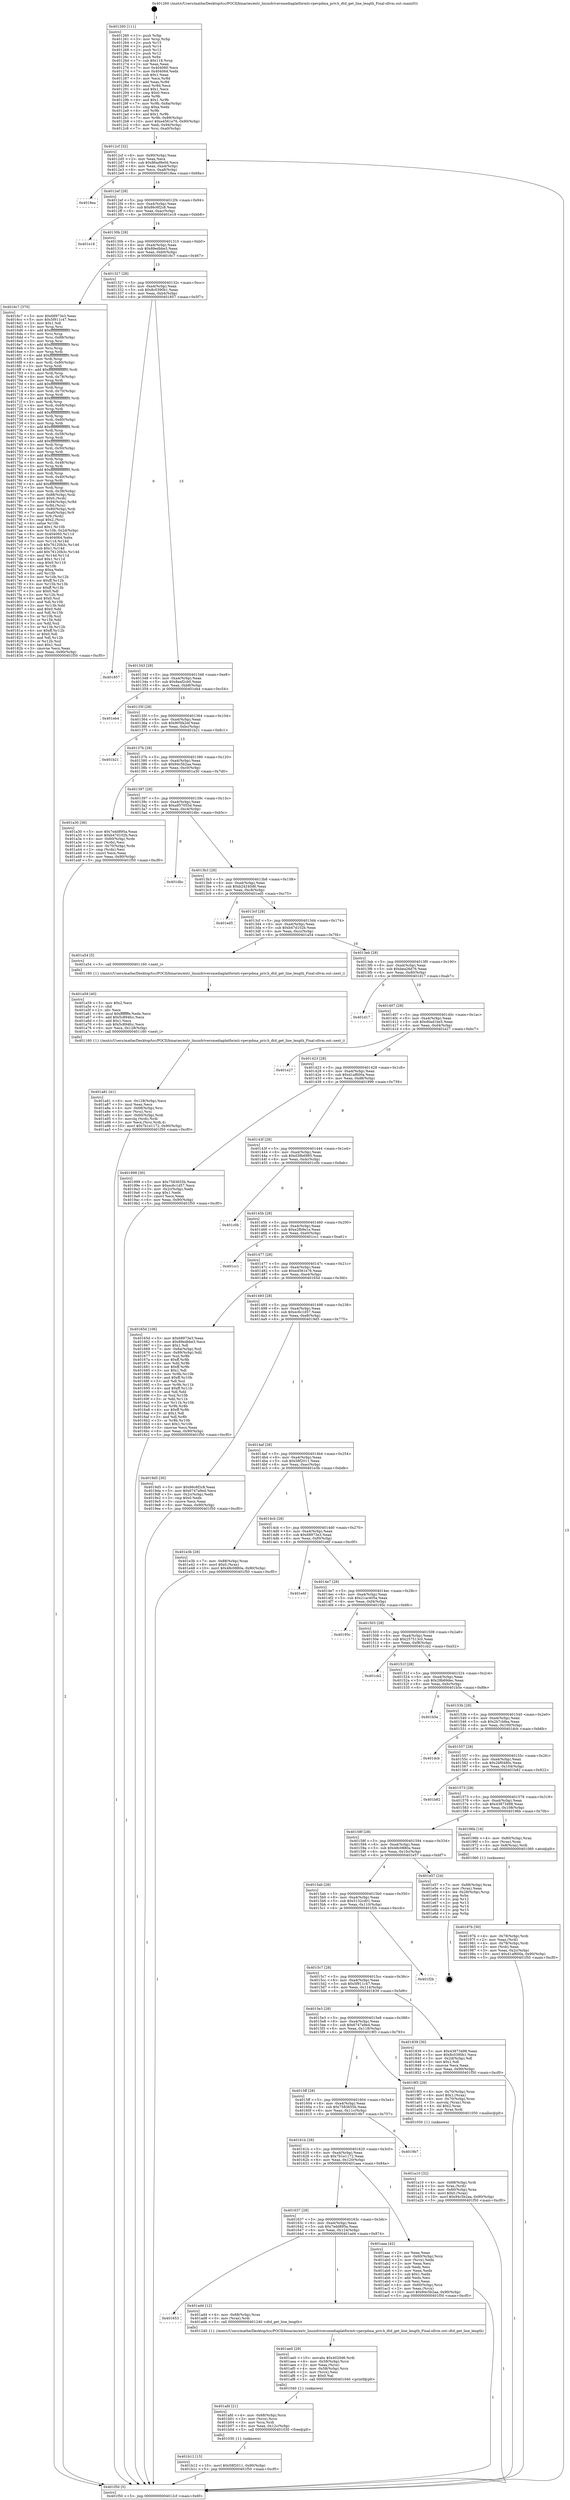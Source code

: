digraph "0x401260" {
  label = "0x401260 (/mnt/c/Users/mathe/Desktop/tcc/POCII/binaries/extr_linuxdriversmediaplatformti-vpevpdma_priv.h_dtd_get_line_length_Final-ollvm.out::main(0))"
  labelloc = "t"
  node[shape=record]

  Entry [label="",width=0.3,height=0.3,shape=circle,fillcolor=black,style=filled]
  "0x4012cf" [label="{
     0x4012cf [32]\l
     | [instrs]\l
     &nbsp;&nbsp;0x4012cf \<+6\>: mov -0x90(%rbp),%eax\l
     &nbsp;&nbsp;0x4012d5 \<+2\>: mov %eax,%ecx\l
     &nbsp;&nbsp;0x4012d7 \<+6\>: sub $0x86ad9e0d,%ecx\l
     &nbsp;&nbsp;0x4012dd \<+6\>: mov %eax,-0xa4(%rbp)\l
     &nbsp;&nbsp;0x4012e3 \<+6\>: mov %ecx,-0xa8(%rbp)\l
     &nbsp;&nbsp;0x4012e9 \<+6\>: je 00000000004018ea \<main+0x68a\>\l
  }"]
  "0x4018ea" [label="{
     0x4018ea\l
  }", style=dashed]
  "0x4012ef" [label="{
     0x4012ef [28]\l
     | [instrs]\l
     &nbsp;&nbsp;0x4012ef \<+5\>: jmp 00000000004012f4 \<main+0x94\>\l
     &nbsp;&nbsp;0x4012f4 \<+6\>: mov -0xa4(%rbp),%eax\l
     &nbsp;&nbsp;0x4012fa \<+5\>: sub $0x86c6f2c8,%eax\l
     &nbsp;&nbsp;0x4012ff \<+6\>: mov %eax,-0xac(%rbp)\l
     &nbsp;&nbsp;0x401305 \<+6\>: je 0000000000401e18 \<main+0xbb8\>\l
  }"]
  Exit [label="",width=0.3,height=0.3,shape=circle,fillcolor=black,style=filled,peripheries=2]
  "0x401e18" [label="{
     0x401e18\l
  }", style=dashed]
  "0x40130b" [label="{
     0x40130b [28]\l
     | [instrs]\l
     &nbsp;&nbsp;0x40130b \<+5\>: jmp 0000000000401310 \<main+0xb0\>\l
     &nbsp;&nbsp;0x401310 \<+6\>: mov -0xa4(%rbp),%eax\l
     &nbsp;&nbsp;0x401316 \<+5\>: sub $0x89edbbe3,%eax\l
     &nbsp;&nbsp;0x40131b \<+6\>: mov %eax,-0xb0(%rbp)\l
     &nbsp;&nbsp;0x401321 \<+6\>: je 00000000004016c7 \<main+0x467\>\l
  }"]
  "0x401b12" [label="{
     0x401b12 [15]\l
     | [instrs]\l
     &nbsp;&nbsp;0x401b12 \<+10\>: movl $0x58f2011,-0x90(%rbp)\l
     &nbsp;&nbsp;0x401b1c \<+5\>: jmp 0000000000401f50 \<main+0xcf0\>\l
  }"]
  "0x4016c7" [label="{
     0x4016c7 [370]\l
     | [instrs]\l
     &nbsp;&nbsp;0x4016c7 \<+5\>: mov $0x68973e3,%eax\l
     &nbsp;&nbsp;0x4016cc \<+5\>: mov $0x5f911c47,%ecx\l
     &nbsp;&nbsp;0x4016d1 \<+2\>: mov $0x1,%dl\l
     &nbsp;&nbsp;0x4016d3 \<+3\>: mov %rsp,%rsi\l
     &nbsp;&nbsp;0x4016d6 \<+4\>: add $0xfffffffffffffff0,%rsi\l
     &nbsp;&nbsp;0x4016da \<+3\>: mov %rsi,%rsp\l
     &nbsp;&nbsp;0x4016dd \<+7\>: mov %rsi,-0x88(%rbp)\l
     &nbsp;&nbsp;0x4016e4 \<+3\>: mov %rsp,%rsi\l
     &nbsp;&nbsp;0x4016e7 \<+4\>: add $0xfffffffffffffff0,%rsi\l
     &nbsp;&nbsp;0x4016eb \<+3\>: mov %rsi,%rsp\l
     &nbsp;&nbsp;0x4016ee \<+3\>: mov %rsp,%rdi\l
     &nbsp;&nbsp;0x4016f1 \<+4\>: add $0xfffffffffffffff0,%rdi\l
     &nbsp;&nbsp;0x4016f5 \<+3\>: mov %rdi,%rsp\l
     &nbsp;&nbsp;0x4016f8 \<+4\>: mov %rdi,-0x80(%rbp)\l
     &nbsp;&nbsp;0x4016fc \<+3\>: mov %rsp,%rdi\l
     &nbsp;&nbsp;0x4016ff \<+4\>: add $0xfffffffffffffff0,%rdi\l
     &nbsp;&nbsp;0x401703 \<+3\>: mov %rdi,%rsp\l
     &nbsp;&nbsp;0x401706 \<+4\>: mov %rdi,-0x78(%rbp)\l
     &nbsp;&nbsp;0x40170a \<+3\>: mov %rsp,%rdi\l
     &nbsp;&nbsp;0x40170d \<+4\>: add $0xfffffffffffffff0,%rdi\l
     &nbsp;&nbsp;0x401711 \<+3\>: mov %rdi,%rsp\l
     &nbsp;&nbsp;0x401714 \<+4\>: mov %rdi,-0x70(%rbp)\l
     &nbsp;&nbsp;0x401718 \<+3\>: mov %rsp,%rdi\l
     &nbsp;&nbsp;0x40171b \<+4\>: add $0xfffffffffffffff0,%rdi\l
     &nbsp;&nbsp;0x40171f \<+3\>: mov %rdi,%rsp\l
     &nbsp;&nbsp;0x401722 \<+4\>: mov %rdi,-0x68(%rbp)\l
     &nbsp;&nbsp;0x401726 \<+3\>: mov %rsp,%rdi\l
     &nbsp;&nbsp;0x401729 \<+4\>: add $0xfffffffffffffff0,%rdi\l
     &nbsp;&nbsp;0x40172d \<+3\>: mov %rdi,%rsp\l
     &nbsp;&nbsp;0x401730 \<+4\>: mov %rdi,-0x60(%rbp)\l
     &nbsp;&nbsp;0x401734 \<+3\>: mov %rsp,%rdi\l
     &nbsp;&nbsp;0x401737 \<+4\>: add $0xfffffffffffffff0,%rdi\l
     &nbsp;&nbsp;0x40173b \<+3\>: mov %rdi,%rsp\l
     &nbsp;&nbsp;0x40173e \<+4\>: mov %rdi,-0x58(%rbp)\l
     &nbsp;&nbsp;0x401742 \<+3\>: mov %rsp,%rdi\l
     &nbsp;&nbsp;0x401745 \<+4\>: add $0xfffffffffffffff0,%rdi\l
     &nbsp;&nbsp;0x401749 \<+3\>: mov %rdi,%rsp\l
     &nbsp;&nbsp;0x40174c \<+4\>: mov %rdi,-0x50(%rbp)\l
     &nbsp;&nbsp;0x401750 \<+3\>: mov %rsp,%rdi\l
     &nbsp;&nbsp;0x401753 \<+4\>: add $0xfffffffffffffff0,%rdi\l
     &nbsp;&nbsp;0x401757 \<+3\>: mov %rdi,%rsp\l
     &nbsp;&nbsp;0x40175a \<+4\>: mov %rdi,-0x48(%rbp)\l
     &nbsp;&nbsp;0x40175e \<+3\>: mov %rsp,%rdi\l
     &nbsp;&nbsp;0x401761 \<+4\>: add $0xfffffffffffffff0,%rdi\l
     &nbsp;&nbsp;0x401765 \<+3\>: mov %rdi,%rsp\l
     &nbsp;&nbsp;0x401768 \<+4\>: mov %rdi,-0x40(%rbp)\l
     &nbsp;&nbsp;0x40176c \<+3\>: mov %rsp,%rdi\l
     &nbsp;&nbsp;0x40176f \<+4\>: add $0xfffffffffffffff0,%rdi\l
     &nbsp;&nbsp;0x401773 \<+3\>: mov %rdi,%rsp\l
     &nbsp;&nbsp;0x401776 \<+4\>: mov %rdi,-0x38(%rbp)\l
     &nbsp;&nbsp;0x40177a \<+7\>: mov -0x88(%rbp),%rdi\l
     &nbsp;&nbsp;0x401781 \<+6\>: movl $0x0,(%rdi)\l
     &nbsp;&nbsp;0x401787 \<+7\>: mov -0x94(%rbp),%r8d\l
     &nbsp;&nbsp;0x40178e \<+3\>: mov %r8d,(%rsi)\l
     &nbsp;&nbsp;0x401791 \<+4\>: mov -0x80(%rbp),%rdi\l
     &nbsp;&nbsp;0x401795 \<+7\>: mov -0xa0(%rbp),%r9\l
     &nbsp;&nbsp;0x40179c \<+3\>: mov %r9,(%rdi)\l
     &nbsp;&nbsp;0x40179f \<+3\>: cmpl $0x2,(%rsi)\l
     &nbsp;&nbsp;0x4017a2 \<+4\>: setne %r10b\l
     &nbsp;&nbsp;0x4017a6 \<+4\>: and $0x1,%r10b\l
     &nbsp;&nbsp;0x4017aa \<+4\>: mov %r10b,-0x2d(%rbp)\l
     &nbsp;&nbsp;0x4017ae \<+8\>: mov 0x404060,%r11d\l
     &nbsp;&nbsp;0x4017b6 \<+7\>: mov 0x404064,%ebx\l
     &nbsp;&nbsp;0x4017bd \<+3\>: mov %r11d,%r14d\l
     &nbsp;&nbsp;0x4017c0 \<+7\>: sub $0x76120b3c,%r14d\l
     &nbsp;&nbsp;0x4017c7 \<+4\>: sub $0x1,%r14d\l
     &nbsp;&nbsp;0x4017cb \<+7\>: add $0x76120b3c,%r14d\l
     &nbsp;&nbsp;0x4017d2 \<+4\>: imul %r14d,%r11d\l
     &nbsp;&nbsp;0x4017d6 \<+4\>: and $0x1,%r11d\l
     &nbsp;&nbsp;0x4017da \<+4\>: cmp $0x0,%r11d\l
     &nbsp;&nbsp;0x4017de \<+4\>: sete %r10b\l
     &nbsp;&nbsp;0x4017e2 \<+3\>: cmp $0xa,%ebx\l
     &nbsp;&nbsp;0x4017e5 \<+4\>: setl %r15b\l
     &nbsp;&nbsp;0x4017e9 \<+3\>: mov %r10b,%r12b\l
     &nbsp;&nbsp;0x4017ec \<+4\>: xor $0xff,%r12b\l
     &nbsp;&nbsp;0x4017f0 \<+3\>: mov %r15b,%r13b\l
     &nbsp;&nbsp;0x4017f3 \<+4\>: xor $0xff,%r13b\l
     &nbsp;&nbsp;0x4017f7 \<+3\>: xor $0x0,%dl\l
     &nbsp;&nbsp;0x4017fa \<+3\>: mov %r12b,%sil\l
     &nbsp;&nbsp;0x4017fd \<+4\>: and $0x0,%sil\l
     &nbsp;&nbsp;0x401801 \<+3\>: and %dl,%r10b\l
     &nbsp;&nbsp;0x401804 \<+3\>: mov %r13b,%dil\l
     &nbsp;&nbsp;0x401807 \<+4\>: and $0x0,%dil\l
     &nbsp;&nbsp;0x40180b \<+3\>: and %dl,%r15b\l
     &nbsp;&nbsp;0x40180e \<+3\>: or %r10b,%sil\l
     &nbsp;&nbsp;0x401811 \<+3\>: or %r15b,%dil\l
     &nbsp;&nbsp;0x401814 \<+3\>: xor %dil,%sil\l
     &nbsp;&nbsp;0x401817 \<+3\>: or %r13b,%r12b\l
     &nbsp;&nbsp;0x40181a \<+4\>: xor $0xff,%r12b\l
     &nbsp;&nbsp;0x40181e \<+3\>: or $0x0,%dl\l
     &nbsp;&nbsp;0x401821 \<+3\>: and %dl,%r12b\l
     &nbsp;&nbsp;0x401824 \<+3\>: or %r12b,%sil\l
     &nbsp;&nbsp;0x401827 \<+4\>: test $0x1,%sil\l
     &nbsp;&nbsp;0x40182b \<+3\>: cmovne %ecx,%eax\l
     &nbsp;&nbsp;0x40182e \<+6\>: mov %eax,-0x90(%rbp)\l
     &nbsp;&nbsp;0x401834 \<+5\>: jmp 0000000000401f50 \<main+0xcf0\>\l
  }"]
  "0x401327" [label="{
     0x401327 [28]\l
     | [instrs]\l
     &nbsp;&nbsp;0x401327 \<+5\>: jmp 000000000040132c \<main+0xcc\>\l
     &nbsp;&nbsp;0x40132c \<+6\>: mov -0xa4(%rbp),%eax\l
     &nbsp;&nbsp;0x401332 \<+5\>: sub $0x8c0390b1,%eax\l
     &nbsp;&nbsp;0x401337 \<+6\>: mov %eax,-0xb4(%rbp)\l
     &nbsp;&nbsp;0x40133d \<+6\>: je 0000000000401857 \<main+0x5f7\>\l
  }"]
  "0x401afd" [label="{
     0x401afd [21]\l
     | [instrs]\l
     &nbsp;&nbsp;0x401afd \<+4\>: mov -0x68(%rbp),%rcx\l
     &nbsp;&nbsp;0x401b01 \<+3\>: mov (%rcx),%rcx\l
     &nbsp;&nbsp;0x401b04 \<+3\>: mov %rcx,%rdi\l
     &nbsp;&nbsp;0x401b07 \<+6\>: mov %eax,-0x12c(%rbp)\l
     &nbsp;&nbsp;0x401b0d \<+5\>: call 0000000000401030 \<free@plt\>\l
     | [calls]\l
     &nbsp;&nbsp;0x401030 \{1\} (unknown)\l
  }"]
  "0x401857" [label="{
     0x401857\l
  }", style=dashed]
  "0x401343" [label="{
     0x401343 [28]\l
     | [instrs]\l
     &nbsp;&nbsp;0x401343 \<+5\>: jmp 0000000000401348 \<main+0xe8\>\l
     &nbsp;&nbsp;0x401348 \<+6\>: mov -0xa4(%rbp),%eax\l
     &nbsp;&nbsp;0x40134e \<+5\>: sub $0x8eaf2cb0,%eax\l
     &nbsp;&nbsp;0x401353 \<+6\>: mov %eax,-0xb8(%rbp)\l
     &nbsp;&nbsp;0x401359 \<+6\>: je 0000000000401eb4 \<main+0xc54\>\l
  }"]
  "0x401ae0" [label="{
     0x401ae0 [29]\l
     | [instrs]\l
     &nbsp;&nbsp;0x401ae0 \<+10\>: movabs $0x4020d6,%rdi\l
     &nbsp;&nbsp;0x401aea \<+4\>: mov -0x58(%rbp),%rcx\l
     &nbsp;&nbsp;0x401aee \<+2\>: mov %eax,(%rcx)\l
     &nbsp;&nbsp;0x401af0 \<+4\>: mov -0x58(%rbp),%rcx\l
     &nbsp;&nbsp;0x401af4 \<+2\>: mov (%rcx),%esi\l
     &nbsp;&nbsp;0x401af6 \<+2\>: mov $0x0,%al\l
     &nbsp;&nbsp;0x401af8 \<+5\>: call 0000000000401040 \<printf@plt\>\l
     | [calls]\l
     &nbsp;&nbsp;0x401040 \{1\} (unknown)\l
  }"]
  "0x401eb4" [label="{
     0x401eb4\l
  }", style=dashed]
  "0x40135f" [label="{
     0x40135f [28]\l
     | [instrs]\l
     &nbsp;&nbsp;0x40135f \<+5\>: jmp 0000000000401364 \<main+0x104\>\l
     &nbsp;&nbsp;0x401364 \<+6\>: mov -0xa4(%rbp),%eax\l
     &nbsp;&nbsp;0x40136a \<+5\>: sub $0x905fa2ef,%eax\l
     &nbsp;&nbsp;0x40136f \<+6\>: mov %eax,-0xbc(%rbp)\l
     &nbsp;&nbsp;0x401375 \<+6\>: je 0000000000401b21 \<main+0x8c1\>\l
  }"]
  "0x401653" [label="{
     0x401653\l
  }", style=dashed]
  "0x401b21" [label="{
     0x401b21\l
  }", style=dashed]
  "0x40137b" [label="{
     0x40137b [28]\l
     | [instrs]\l
     &nbsp;&nbsp;0x40137b \<+5\>: jmp 0000000000401380 \<main+0x120\>\l
     &nbsp;&nbsp;0x401380 \<+6\>: mov -0xa4(%rbp),%eax\l
     &nbsp;&nbsp;0x401386 \<+5\>: sub $0x94c5b2aa,%eax\l
     &nbsp;&nbsp;0x40138b \<+6\>: mov %eax,-0xc0(%rbp)\l
     &nbsp;&nbsp;0x401391 \<+6\>: je 0000000000401a30 \<main+0x7d0\>\l
  }"]
  "0x401ad4" [label="{
     0x401ad4 [12]\l
     | [instrs]\l
     &nbsp;&nbsp;0x401ad4 \<+4\>: mov -0x68(%rbp),%rax\l
     &nbsp;&nbsp;0x401ad8 \<+3\>: mov (%rax),%rdi\l
     &nbsp;&nbsp;0x401adb \<+5\>: call 0000000000401240 \<dtd_get_line_length\>\l
     | [calls]\l
     &nbsp;&nbsp;0x401240 \{1\} (/mnt/c/Users/mathe/Desktop/tcc/POCII/binaries/extr_linuxdriversmediaplatformti-vpevpdma_priv.h_dtd_get_line_length_Final-ollvm.out::dtd_get_line_length)\l
  }"]
  "0x401a30" [label="{
     0x401a30 [36]\l
     | [instrs]\l
     &nbsp;&nbsp;0x401a30 \<+5\>: mov $0x7edd895a,%eax\l
     &nbsp;&nbsp;0x401a35 \<+5\>: mov $0xb47d102b,%ecx\l
     &nbsp;&nbsp;0x401a3a \<+4\>: mov -0x60(%rbp),%rdx\l
     &nbsp;&nbsp;0x401a3e \<+2\>: mov (%rdx),%esi\l
     &nbsp;&nbsp;0x401a40 \<+4\>: mov -0x70(%rbp),%rdx\l
     &nbsp;&nbsp;0x401a44 \<+2\>: cmp (%rdx),%esi\l
     &nbsp;&nbsp;0x401a46 \<+3\>: cmovl %ecx,%eax\l
     &nbsp;&nbsp;0x401a49 \<+6\>: mov %eax,-0x90(%rbp)\l
     &nbsp;&nbsp;0x401a4f \<+5\>: jmp 0000000000401f50 \<main+0xcf0\>\l
  }"]
  "0x401397" [label="{
     0x401397 [28]\l
     | [instrs]\l
     &nbsp;&nbsp;0x401397 \<+5\>: jmp 000000000040139c \<main+0x13c\>\l
     &nbsp;&nbsp;0x40139c \<+6\>: mov -0xa4(%rbp),%eax\l
     &nbsp;&nbsp;0x4013a2 \<+5\>: sub $0xa957055d,%eax\l
     &nbsp;&nbsp;0x4013a7 \<+6\>: mov %eax,-0xc4(%rbp)\l
     &nbsp;&nbsp;0x4013ad \<+6\>: je 0000000000401dbc \<main+0xb5c\>\l
  }"]
  "0x401637" [label="{
     0x401637 [28]\l
     | [instrs]\l
     &nbsp;&nbsp;0x401637 \<+5\>: jmp 000000000040163c \<main+0x3dc\>\l
     &nbsp;&nbsp;0x40163c \<+6\>: mov -0xa4(%rbp),%eax\l
     &nbsp;&nbsp;0x401642 \<+5\>: sub $0x7edd895a,%eax\l
     &nbsp;&nbsp;0x401647 \<+6\>: mov %eax,-0x124(%rbp)\l
     &nbsp;&nbsp;0x40164d \<+6\>: je 0000000000401ad4 \<main+0x874\>\l
  }"]
  "0x401dbc" [label="{
     0x401dbc\l
  }", style=dashed]
  "0x4013b3" [label="{
     0x4013b3 [28]\l
     | [instrs]\l
     &nbsp;&nbsp;0x4013b3 \<+5\>: jmp 00000000004013b8 \<main+0x158\>\l
     &nbsp;&nbsp;0x4013b8 \<+6\>: mov -0xa4(%rbp),%eax\l
     &nbsp;&nbsp;0x4013be \<+5\>: sub $0xb24240d6,%eax\l
     &nbsp;&nbsp;0x4013c3 \<+6\>: mov %eax,-0xc8(%rbp)\l
     &nbsp;&nbsp;0x4013c9 \<+6\>: je 0000000000401ed5 \<main+0xc75\>\l
  }"]
  "0x401aaa" [label="{
     0x401aaa [42]\l
     | [instrs]\l
     &nbsp;&nbsp;0x401aaa \<+2\>: xor %eax,%eax\l
     &nbsp;&nbsp;0x401aac \<+4\>: mov -0x60(%rbp),%rcx\l
     &nbsp;&nbsp;0x401ab0 \<+2\>: mov (%rcx),%edx\l
     &nbsp;&nbsp;0x401ab2 \<+2\>: mov %eax,%esi\l
     &nbsp;&nbsp;0x401ab4 \<+2\>: sub %edx,%esi\l
     &nbsp;&nbsp;0x401ab6 \<+2\>: mov %eax,%edx\l
     &nbsp;&nbsp;0x401ab8 \<+3\>: sub $0x1,%edx\l
     &nbsp;&nbsp;0x401abb \<+2\>: add %edx,%esi\l
     &nbsp;&nbsp;0x401abd \<+2\>: sub %esi,%eax\l
     &nbsp;&nbsp;0x401abf \<+4\>: mov -0x60(%rbp),%rcx\l
     &nbsp;&nbsp;0x401ac3 \<+2\>: mov %eax,(%rcx)\l
     &nbsp;&nbsp;0x401ac5 \<+10\>: movl $0x94c5b2aa,-0x90(%rbp)\l
     &nbsp;&nbsp;0x401acf \<+5\>: jmp 0000000000401f50 \<main+0xcf0\>\l
  }"]
  "0x401ed5" [label="{
     0x401ed5\l
  }", style=dashed]
  "0x4013cf" [label="{
     0x4013cf [28]\l
     | [instrs]\l
     &nbsp;&nbsp;0x4013cf \<+5\>: jmp 00000000004013d4 \<main+0x174\>\l
     &nbsp;&nbsp;0x4013d4 \<+6\>: mov -0xa4(%rbp),%eax\l
     &nbsp;&nbsp;0x4013da \<+5\>: sub $0xb47d102b,%eax\l
     &nbsp;&nbsp;0x4013df \<+6\>: mov %eax,-0xcc(%rbp)\l
     &nbsp;&nbsp;0x4013e5 \<+6\>: je 0000000000401a54 \<main+0x7f4\>\l
  }"]
  "0x40161b" [label="{
     0x40161b [28]\l
     | [instrs]\l
     &nbsp;&nbsp;0x40161b \<+5\>: jmp 0000000000401620 \<main+0x3c0\>\l
     &nbsp;&nbsp;0x401620 \<+6\>: mov -0xa4(%rbp),%eax\l
     &nbsp;&nbsp;0x401626 \<+5\>: sub $0x7b1e1172,%eax\l
     &nbsp;&nbsp;0x40162b \<+6\>: mov %eax,-0x120(%rbp)\l
     &nbsp;&nbsp;0x401631 \<+6\>: je 0000000000401aaa \<main+0x84a\>\l
  }"]
  "0x401a54" [label="{
     0x401a54 [5]\l
     | [instrs]\l
     &nbsp;&nbsp;0x401a54 \<+5\>: call 0000000000401160 \<next_i\>\l
     | [calls]\l
     &nbsp;&nbsp;0x401160 \{1\} (/mnt/c/Users/mathe/Desktop/tcc/POCII/binaries/extr_linuxdriversmediaplatformti-vpevpdma_priv.h_dtd_get_line_length_Final-ollvm.out::next_i)\l
  }"]
  "0x4013eb" [label="{
     0x4013eb [28]\l
     | [instrs]\l
     &nbsp;&nbsp;0x4013eb \<+5\>: jmp 00000000004013f0 \<main+0x190\>\l
     &nbsp;&nbsp;0x4013f0 \<+6\>: mov -0xa4(%rbp),%eax\l
     &nbsp;&nbsp;0x4013f6 \<+5\>: sub $0xbea26d76,%eax\l
     &nbsp;&nbsp;0x4013fb \<+6\>: mov %eax,-0xd0(%rbp)\l
     &nbsp;&nbsp;0x401401 \<+6\>: je 0000000000401d17 \<main+0xab7\>\l
  }"]
  "0x4019b7" [label="{
     0x4019b7\l
  }", style=dashed]
  "0x401d17" [label="{
     0x401d17\l
  }", style=dashed]
  "0x401407" [label="{
     0x401407 [28]\l
     | [instrs]\l
     &nbsp;&nbsp;0x401407 \<+5\>: jmp 000000000040140c \<main+0x1ac\>\l
     &nbsp;&nbsp;0x40140c \<+6\>: mov -0xa4(%rbp),%eax\l
     &nbsp;&nbsp;0x401412 \<+5\>: sub $0xd0ad1be5,%eax\l
     &nbsp;&nbsp;0x401417 \<+6\>: mov %eax,-0xd4(%rbp)\l
     &nbsp;&nbsp;0x40141d \<+6\>: je 0000000000401e27 \<main+0xbc7\>\l
  }"]
  "0x401a81" [label="{
     0x401a81 [41]\l
     | [instrs]\l
     &nbsp;&nbsp;0x401a81 \<+6\>: mov -0x128(%rbp),%ecx\l
     &nbsp;&nbsp;0x401a87 \<+3\>: imul %eax,%ecx\l
     &nbsp;&nbsp;0x401a8a \<+4\>: mov -0x68(%rbp),%rsi\l
     &nbsp;&nbsp;0x401a8e \<+3\>: mov (%rsi),%rsi\l
     &nbsp;&nbsp;0x401a91 \<+4\>: mov -0x60(%rbp),%rdi\l
     &nbsp;&nbsp;0x401a95 \<+3\>: movslq (%rdi),%rdi\l
     &nbsp;&nbsp;0x401a98 \<+3\>: mov %ecx,(%rsi,%rdi,4)\l
     &nbsp;&nbsp;0x401a9b \<+10\>: movl $0x7b1e1172,-0x90(%rbp)\l
     &nbsp;&nbsp;0x401aa5 \<+5\>: jmp 0000000000401f50 \<main+0xcf0\>\l
  }"]
  "0x401e27" [label="{
     0x401e27\l
  }", style=dashed]
  "0x401423" [label="{
     0x401423 [28]\l
     | [instrs]\l
     &nbsp;&nbsp;0x401423 \<+5\>: jmp 0000000000401428 \<main+0x1c8\>\l
     &nbsp;&nbsp;0x401428 \<+6\>: mov -0xa4(%rbp),%eax\l
     &nbsp;&nbsp;0x40142e \<+5\>: sub $0xd1af600a,%eax\l
     &nbsp;&nbsp;0x401433 \<+6\>: mov %eax,-0xd8(%rbp)\l
     &nbsp;&nbsp;0x401439 \<+6\>: je 0000000000401999 \<main+0x739\>\l
  }"]
  "0x401a59" [label="{
     0x401a59 [40]\l
     | [instrs]\l
     &nbsp;&nbsp;0x401a59 \<+5\>: mov $0x2,%ecx\l
     &nbsp;&nbsp;0x401a5e \<+1\>: cltd\l
     &nbsp;&nbsp;0x401a5f \<+2\>: idiv %ecx\l
     &nbsp;&nbsp;0x401a61 \<+6\>: imul $0xfffffffe,%edx,%ecx\l
     &nbsp;&nbsp;0x401a67 \<+6\>: add $0x5c894fcc,%ecx\l
     &nbsp;&nbsp;0x401a6d \<+3\>: add $0x1,%ecx\l
     &nbsp;&nbsp;0x401a70 \<+6\>: sub $0x5c894fcc,%ecx\l
     &nbsp;&nbsp;0x401a76 \<+6\>: mov %ecx,-0x128(%rbp)\l
     &nbsp;&nbsp;0x401a7c \<+5\>: call 0000000000401160 \<next_i\>\l
     | [calls]\l
     &nbsp;&nbsp;0x401160 \{1\} (/mnt/c/Users/mathe/Desktop/tcc/POCII/binaries/extr_linuxdriversmediaplatformti-vpevpdma_priv.h_dtd_get_line_length_Final-ollvm.out::next_i)\l
  }"]
  "0x401999" [label="{
     0x401999 [30]\l
     | [instrs]\l
     &nbsp;&nbsp;0x401999 \<+5\>: mov $0x7583655b,%eax\l
     &nbsp;&nbsp;0x40199e \<+5\>: mov $0xec6c1d57,%ecx\l
     &nbsp;&nbsp;0x4019a3 \<+3\>: mov -0x2c(%rbp),%edx\l
     &nbsp;&nbsp;0x4019a6 \<+3\>: cmp $0x1,%edx\l
     &nbsp;&nbsp;0x4019a9 \<+3\>: cmovl %ecx,%eax\l
     &nbsp;&nbsp;0x4019ac \<+6\>: mov %eax,-0x90(%rbp)\l
     &nbsp;&nbsp;0x4019b2 \<+5\>: jmp 0000000000401f50 \<main+0xcf0\>\l
  }"]
  "0x40143f" [label="{
     0x40143f [28]\l
     | [instrs]\l
     &nbsp;&nbsp;0x40143f \<+5\>: jmp 0000000000401444 \<main+0x1e4\>\l
     &nbsp;&nbsp;0x401444 \<+6\>: mov -0xa4(%rbp),%eax\l
     &nbsp;&nbsp;0x40144a \<+5\>: sub $0xd38b6985,%eax\l
     &nbsp;&nbsp;0x40144f \<+6\>: mov %eax,-0xdc(%rbp)\l
     &nbsp;&nbsp;0x401455 \<+6\>: je 0000000000401c0b \<main+0x9ab\>\l
  }"]
  "0x401a10" [label="{
     0x401a10 [32]\l
     | [instrs]\l
     &nbsp;&nbsp;0x401a10 \<+4\>: mov -0x68(%rbp),%rdi\l
     &nbsp;&nbsp;0x401a14 \<+3\>: mov %rax,(%rdi)\l
     &nbsp;&nbsp;0x401a17 \<+4\>: mov -0x60(%rbp),%rax\l
     &nbsp;&nbsp;0x401a1b \<+6\>: movl $0x0,(%rax)\l
     &nbsp;&nbsp;0x401a21 \<+10\>: movl $0x94c5b2aa,-0x90(%rbp)\l
     &nbsp;&nbsp;0x401a2b \<+5\>: jmp 0000000000401f50 \<main+0xcf0\>\l
  }"]
  "0x401c0b" [label="{
     0x401c0b\l
  }", style=dashed]
  "0x40145b" [label="{
     0x40145b [28]\l
     | [instrs]\l
     &nbsp;&nbsp;0x40145b \<+5\>: jmp 0000000000401460 \<main+0x200\>\l
     &nbsp;&nbsp;0x401460 \<+6\>: mov -0xa4(%rbp),%eax\l
     &nbsp;&nbsp;0x401466 \<+5\>: sub $0xe2fb9e1a,%eax\l
     &nbsp;&nbsp;0x40146b \<+6\>: mov %eax,-0xe0(%rbp)\l
     &nbsp;&nbsp;0x401471 \<+6\>: je 0000000000401cc1 \<main+0xa61\>\l
  }"]
  "0x4015ff" [label="{
     0x4015ff [28]\l
     | [instrs]\l
     &nbsp;&nbsp;0x4015ff \<+5\>: jmp 0000000000401604 \<main+0x3a4\>\l
     &nbsp;&nbsp;0x401604 \<+6\>: mov -0xa4(%rbp),%eax\l
     &nbsp;&nbsp;0x40160a \<+5\>: sub $0x7583655b,%eax\l
     &nbsp;&nbsp;0x40160f \<+6\>: mov %eax,-0x11c(%rbp)\l
     &nbsp;&nbsp;0x401615 \<+6\>: je 00000000004019b7 \<main+0x757\>\l
  }"]
  "0x401cc1" [label="{
     0x401cc1\l
  }", style=dashed]
  "0x401477" [label="{
     0x401477 [28]\l
     | [instrs]\l
     &nbsp;&nbsp;0x401477 \<+5\>: jmp 000000000040147c \<main+0x21c\>\l
     &nbsp;&nbsp;0x40147c \<+6\>: mov -0xa4(%rbp),%eax\l
     &nbsp;&nbsp;0x401482 \<+5\>: sub $0xe4561e76,%eax\l
     &nbsp;&nbsp;0x401487 \<+6\>: mov %eax,-0xe4(%rbp)\l
     &nbsp;&nbsp;0x40148d \<+6\>: je 000000000040165d \<main+0x3fd\>\l
  }"]
  "0x4019f3" [label="{
     0x4019f3 [29]\l
     | [instrs]\l
     &nbsp;&nbsp;0x4019f3 \<+4\>: mov -0x70(%rbp),%rax\l
     &nbsp;&nbsp;0x4019f7 \<+6\>: movl $0x1,(%rax)\l
     &nbsp;&nbsp;0x4019fd \<+4\>: mov -0x70(%rbp),%rax\l
     &nbsp;&nbsp;0x401a01 \<+3\>: movslq (%rax),%rax\l
     &nbsp;&nbsp;0x401a04 \<+4\>: shl $0x2,%rax\l
     &nbsp;&nbsp;0x401a08 \<+3\>: mov %rax,%rdi\l
     &nbsp;&nbsp;0x401a0b \<+5\>: call 0000000000401050 \<malloc@plt\>\l
     | [calls]\l
     &nbsp;&nbsp;0x401050 \{1\} (unknown)\l
  }"]
  "0x40165d" [label="{
     0x40165d [106]\l
     | [instrs]\l
     &nbsp;&nbsp;0x40165d \<+5\>: mov $0x68973e3,%eax\l
     &nbsp;&nbsp;0x401662 \<+5\>: mov $0x89edbbe3,%ecx\l
     &nbsp;&nbsp;0x401667 \<+2\>: mov $0x1,%dl\l
     &nbsp;&nbsp;0x401669 \<+7\>: mov -0x8a(%rbp),%sil\l
     &nbsp;&nbsp;0x401670 \<+7\>: mov -0x89(%rbp),%dil\l
     &nbsp;&nbsp;0x401677 \<+3\>: mov %sil,%r8b\l
     &nbsp;&nbsp;0x40167a \<+4\>: xor $0xff,%r8b\l
     &nbsp;&nbsp;0x40167e \<+3\>: mov %dil,%r9b\l
     &nbsp;&nbsp;0x401681 \<+4\>: xor $0xff,%r9b\l
     &nbsp;&nbsp;0x401685 \<+3\>: xor $0x1,%dl\l
     &nbsp;&nbsp;0x401688 \<+3\>: mov %r8b,%r10b\l
     &nbsp;&nbsp;0x40168b \<+4\>: and $0xff,%r10b\l
     &nbsp;&nbsp;0x40168f \<+3\>: and %dl,%sil\l
     &nbsp;&nbsp;0x401692 \<+3\>: mov %r9b,%r11b\l
     &nbsp;&nbsp;0x401695 \<+4\>: and $0xff,%r11b\l
     &nbsp;&nbsp;0x401699 \<+3\>: and %dl,%dil\l
     &nbsp;&nbsp;0x40169c \<+3\>: or %sil,%r10b\l
     &nbsp;&nbsp;0x40169f \<+3\>: or %dil,%r11b\l
     &nbsp;&nbsp;0x4016a2 \<+3\>: xor %r11b,%r10b\l
     &nbsp;&nbsp;0x4016a5 \<+3\>: or %r9b,%r8b\l
     &nbsp;&nbsp;0x4016a8 \<+4\>: xor $0xff,%r8b\l
     &nbsp;&nbsp;0x4016ac \<+3\>: or $0x1,%dl\l
     &nbsp;&nbsp;0x4016af \<+3\>: and %dl,%r8b\l
     &nbsp;&nbsp;0x4016b2 \<+3\>: or %r8b,%r10b\l
     &nbsp;&nbsp;0x4016b5 \<+4\>: test $0x1,%r10b\l
     &nbsp;&nbsp;0x4016b9 \<+3\>: cmovne %ecx,%eax\l
     &nbsp;&nbsp;0x4016bc \<+6\>: mov %eax,-0x90(%rbp)\l
     &nbsp;&nbsp;0x4016c2 \<+5\>: jmp 0000000000401f50 \<main+0xcf0\>\l
  }"]
  "0x401493" [label="{
     0x401493 [28]\l
     | [instrs]\l
     &nbsp;&nbsp;0x401493 \<+5\>: jmp 0000000000401498 \<main+0x238\>\l
     &nbsp;&nbsp;0x401498 \<+6\>: mov -0xa4(%rbp),%eax\l
     &nbsp;&nbsp;0x40149e \<+5\>: sub $0xec6c1d57,%eax\l
     &nbsp;&nbsp;0x4014a3 \<+6\>: mov %eax,-0xe8(%rbp)\l
     &nbsp;&nbsp;0x4014a9 \<+6\>: je 00000000004019d5 \<main+0x775\>\l
  }"]
  "0x401f50" [label="{
     0x401f50 [5]\l
     | [instrs]\l
     &nbsp;&nbsp;0x401f50 \<+5\>: jmp 00000000004012cf \<main+0x6f\>\l
  }"]
  "0x401260" [label="{
     0x401260 [111]\l
     | [instrs]\l
     &nbsp;&nbsp;0x401260 \<+1\>: push %rbp\l
     &nbsp;&nbsp;0x401261 \<+3\>: mov %rsp,%rbp\l
     &nbsp;&nbsp;0x401264 \<+2\>: push %r15\l
     &nbsp;&nbsp;0x401266 \<+2\>: push %r14\l
     &nbsp;&nbsp;0x401268 \<+2\>: push %r13\l
     &nbsp;&nbsp;0x40126a \<+2\>: push %r12\l
     &nbsp;&nbsp;0x40126c \<+1\>: push %rbx\l
     &nbsp;&nbsp;0x40126d \<+7\>: sub $0x118,%rsp\l
     &nbsp;&nbsp;0x401274 \<+2\>: xor %eax,%eax\l
     &nbsp;&nbsp;0x401276 \<+7\>: mov 0x404060,%ecx\l
     &nbsp;&nbsp;0x40127d \<+7\>: mov 0x404064,%edx\l
     &nbsp;&nbsp;0x401284 \<+3\>: sub $0x1,%eax\l
     &nbsp;&nbsp;0x401287 \<+3\>: mov %ecx,%r8d\l
     &nbsp;&nbsp;0x40128a \<+3\>: add %eax,%r8d\l
     &nbsp;&nbsp;0x40128d \<+4\>: imul %r8d,%ecx\l
     &nbsp;&nbsp;0x401291 \<+3\>: and $0x1,%ecx\l
     &nbsp;&nbsp;0x401294 \<+3\>: cmp $0x0,%ecx\l
     &nbsp;&nbsp;0x401297 \<+4\>: sete %r9b\l
     &nbsp;&nbsp;0x40129b \<+4\>: and $0x1,%r9b\l
     &nbsp;&nbsp;0x40129f \<+7\>: mov %r9b,-0x8a(%rbp)\l
     &nbsp;&nbsp;0x4012a6 \<+3\>: cmp $0xa,%edx\l
     &nbsp;&nbsp;0x4012a9 \<+4\>: setl %r9b\l
     &nbsp;&nbsp;0x4012ad \<+4\>: and $0x1,%r9b\l
     &nbsp;&nbsp;0x4012b1 \<+7\>: mov %r9b,-0x89(%rbp)\l
     &nbsp;&nbsp;0x4012b8 \<+10\>: movl $0xe4561e76,-0x90(%rbp)\l
     &nbsp;&nbsp;0x4012c2 \<+6\>: mov %edi,-0x94(%rbp)\l
     &nbsp;&nbsp;0x4012c8 \<+7\>: mov %rsi,-0xa0(%rbp)\l
  }"]
  "0x40197b" [label="{
     0x40197b [30]\l
     | [instrs]\l
     &nbsp;&nbsp;0x40197b \<+4\>: mov -0x78(%rbp),%rdi\l
     &nbsp;&nbsp;0x40197f \<+2\>: mov %eax,(%rdi)\l
     &nbsp;&nbsp;0x401981 \<+4\>: mov -0x78(%rbp),%rdi\l
     &nbsp;&nbsp;0x401985 \<+2\>: mov (%rdi),%eax\l
     &nbsp;&nbsp;0x401987 \<+3\>: mov %eax,-0x2c(%rbp)\l
     &nbsp;&nbsp;0x40198a \<+10\>: movl $0xd1af600a,-0x90(%rbp)\l
     &nbsp;&nbsp;0x401994 \<+5\>: jmp 0000000000401f50 \<main+0xcf0\>\l
  }"]
  "0x4015e3" [label="{
     0x4015e3 [28]\l
     | [instrs]\l
     &nbsp;&nbsp;0x4015e3 \<+5\>: jmp 00000000004015e8 \<main+0x388\>\l
     &nbsp;&nbsp;0x4015e8 \<+6\>: mov -0xa4(%rbp),%eax\l
     &nbsp;&nbsp;0x4015ee \<+5\>: sub $0x6747a9e4,%eax\l
     &nbsp;&nbsp;0x4015f3 \<+6\>: mov %eax,-0x118(%rbp)\l
     &nbsp;&nbsp;0x4015f9 \<+6\>: je 00000000004019f3 \<main+0x793\>\l
  }"]
  "0x4019d5" [label="{
     0x4019d5 [30]\l
     | [instrs]\l
     &nbsp;&nbsp;0x4019d5 \<+5\>: mov $0x86c6f2c8,%eax\l
     &nbsp;&nbsp;0x4019da \<+5\>: mov $0x6747a9e4,%ecx\l
     &nbsp;&nbsp;0x4019df \<+3\>: mov -0x2c(%rbp),%edx\l
     &nbsp;&nbsp;0x4019e2 \<+3\>: cmp $0x0,%edx\l
     &nbsp;&nbsp;0x4019e5 \<+3\>: cmove %ecx,%eax\l
     &nbsp;&nbsp;0x4019e8 \<+6\>: mov %eax,-0x90(%rbp)\l
     &nbsp;&nbsp;0x4019ee \<+5\>: jmp 0000000000401f50 \<main+0xcf0\>\l
  }"]
  "0x4014af" [label="{
     0x4014af [28]\l
     | [instrs]\l
     &nbsp;&nbsp;0x4014af \<+5\>: jmp 00000000004014b4 \<main+0x254\>\l
     &nbsp;&nbsp;0x4014b4 \<+6\>: mov -0xa4(%rbp),%eax\l
     &nbsp;&nbsp;0x4014ba \<+5\>: sub $0x58f2011,%eax\l
     &nbsp;&nbsp;0x4014bf \<+6\>: mov %eax,-0xec(%rbp)\l
     &nbsp;&nbsp;0x4014c5 \<+6\>: je 0000000000401e3b \<main+0xbdb\>\l
  }"]
  "0x401839" [label="{
     0x401839 [30]\l
     | [instrs]\l
     &nbsp;&nbsp;0x401839 \<+5\>: mov $0x43873498,%eax\l
     &nbsp;&nbsp;0x40183e \<+5\>: mov $0x8c0390b1,%ecx\l
     &nbsp;&nbsp;0x401843 \<+3\>: mov -0x2d(%rbp),%dl\l
     &nbsp;&nbsp;0x401846 \<+3\>: test $0x1,%dl\l
     &nbsp;&nbsp;0x401849 \<+3\>: cmovne %ecx,%eax\l
     &nbsp;&nbsp;0x40184c \<+6\>: mov %eax,-0x90(%rbp)\l
     &nbsp;&nbsp;0x401852 \<+5\>: jmp 0000000000401f50 \<main+0xcf0\>\l
  }"]
  "0x401e3b" [label="{
     0x401e3b [28]\l
     | [instrs]\l
     &nbsp;&nbsp;0x401e3b \<+7\>: mov -0x88(%rbp),%rax\l
     &nbsp;&nbsp;0x401e42 \<+6\>: movl $0x0,(%rax)\l
     &nbsp;&nbsp;0x401e48 \<+10\>: movl $0x48c0880a,-0x90(%rbp)\l
     &nbsp;&nbsp;0x401e52 \<+5\>: jmp 0000000000401f50 \<main+0xcf0\>\l
  }"]
  "0x4014cb" [label="{
     0x4014cb [28]\l
     | [instrs]\l
     &nbsp;&nbsp;0x4014cb \<+5\>: jmp 00000000004014d0 \<main+0x270\>\l
     &nbsp;&nbsp;0x4014d0 \<+6\>: mov -0xa4(%rbp),%eax\l
     &nbsp;&nbsp;0x4014d6 \<+5\>: sub $0x68973e3,%eax\l
     &nbsp;&nbsp;0x4014db \<+6\>: mov %eax,-0xf0(%rbp)\l
     &nbsp;&nbsp;0x4014e1 \<+6\>: je 0000000000401e6f \<main+0xc0f\>\l
  }"]
  "0x4015c7" [label="{
     0x4015c7 [28]\l
     | [instrs]\l
     &nbsp;&nbsp;0x4015c7 \<+5\>: jmp 00000000004015cc \<main+0x36c\>\l
     &nbsp;&nbsp;0x4015cc \<+6\>: mov -0xa4(%rbp),%eax\l
     &nbsp;&nbsp;0x4015d2 \<+5\>: sub $0x5f911c47,%eax\l
     &nbsp;&nbsp;0x4015d7 \<+6\>: mov %eax,-0x114(%rbp)\l
     &nbsp;&nbsp;0x4015dd \<+6\>: je 0000000000401839 \<main+0x5d9\>\l
  }"]
  "0x401e6f" [label="{
     0x401e6f\l
  }", style=dashed]
  "0x4014e7" [label="{
     0x4014e7 [28]\l
     | [instrs]\l
     &nbsp;&nbsp;0x4014e7 \<+5\>: jmp 00000000004014ec \<main+0x28c\>\l
     &nbsp;&nbsp;0x4014ec \<+6\>: mov -0xa4(%rbp),%eax\l
     &nbsp;&nbsp;0x4014f2 \<+5\>: sub $0x21ac405a,%eax\l
     &nbsp;&nbsp;0x4014f7 \<+6\>: mov %eax,-0xf4(%rbp)\l
     &nbsp;&nbsp;0x4014fd \<+6\>: je 000000000040195c \<main+0x6fc\>\l
  }"]
  "0x401f2b" [label="{
     0x401f2b\l
  }", style=dashed]
  "0x40195c" [label="{
     0x40195c\l
  }", style=dashed]
  "0x401503" [label="{
     0x401503 [28]\l
     | [instrs]\l
     &nbsp;&nbsp;0x401503 \<+5\>: jmp 0000000000401508 \<main+0x2a8\>\l
     &nbsp;&nbsp;0x401508 \<+6\>: mov -0xa4(%rbp),%eax\l
     &nbsp;&nbsp;0x40150e \<+5\>: sub $0x257513c0,%eax\l
     &nbsp;&nbsp;0x401513 \<+6\>: mov %eax,-0xf8(%rbp)\l
     &nbsp;&nbsp;0x401519 \<+6\>: je 0000000000401cb2 \<main+0xa52\>\l
  }"]
  "0x4015ab" [label="{
     0x4015ab [28]\l
     | [instrs]\l
     &nbsp;&nbsp;0x4015ab \<+5\>: jmp 00000000004015b0 \<main+0x350\>\l
     &nbsp;&nbsp;0x4015b0 \<+6\>: mov -0xa4(%rbp),%eax\l
     &nbsp;&nbsp;0x4015b6 \<+5\>: sub $0x5132cd01,%eax\l
     &nbsp;&nbsp;0x4015bb \<+6\>: mov %eax,-0x110(%rbp)\l
     &nbsp;&nbsp;0x4015c1 \<+6\>: je 0000000000401f2b \<main+0xccb\>\l
  }"]
  "0x401cb2" [label="{
     0x401cb2\l
  }", style=dashed]
  "0x40151f" [label="{
     0x40151f [28]\l
     | [instrs]\l
     &nbsp;&nbsp;0x40151f \<+5\>: jmp 0000000000401524 \<main+0x2c4\>\l
     &nbsp;&nbsp;0x401524 \<+6\>: mov -0xa4(%rbp),%eax\l
     &nbsp;&nbsp;0x40152a \<+5\>: sub $0x28b69dec,%eax\l
     &nbsp;&nbsp;0x40152f \<+6\>: mov %eax,-0xfc(%rbp)\l
     &nbsp;&nbsp;0x401535 \<+6\>: je 0000000000401b5e \<main+0x8fe\>\l
  }"]
  "0x401e57" [label="{
     0x401e57 [24]\l
     | [instrs]\l
     &nbsp;&nbsp;0x401e57 \<+7\>: mov -0x88(%rbp),%rax\l
     &nbsp;&nbsp;0x401e5e \<+2\>: mov (%rax),%eax\l
     &nbsp;&nbsp;0x401e60 \<+4\>: lea -0x28(%rbp),%rsp\l
     &nbsp;&nbsp;0x401e64 \<+1\>: pop %rbx\l
     &nbsp;&nbsp;0x401e65 \<+2\>: pop %r12\l
     &nbsp;&nbsp;0x401e67 \<+2\>: pop %r13\l
     &nbsp;&nbsp;0x401e69 \<+2\>: pop %r14\l
     &nbsp;&nbsp;0x401e6b \<+2\>: pop %r15\l
     &nbsp;&nbsp;0x401e6d \<+1\>: pop %rbp\l
     &nbsp;&nbsp;0x401e6e \<+1\>: ret\l
  }"]
  "0x401b5e" [label="{
     0x401b5e\l
  }", style=dashed]
  "0x40153b" [label="{
     0x40153b [28]\l
     | [instrs]\l
     &nbsp;&nbsp;0x40153b \<+5\>: jmp 0000000000401540 \<main+0x2e0\>\l
     &nbsp;&nbsp;0x401540 \<+6\>: mov -0xa4(%rbp),%eax\l
     &nbsp;&nbsp;0x401546 \<+5\>: sub $0x2b7cbfea,%eax\l
     &nbsp;&nbsp;0x40154b \<+6\>: mov %eax,-0x100(%rbp)\l
     &nbsp;&nbsp;0x401551 \<+6\>: je 0000000000401dcb \<main+0xb6b\>\l
  }"]
  "0x40158f" [label="{
     0x40158f [28]\l
     | [instrs]\l
     &nbsp;&nbsp;0x40158f \<+5\>: jmp 0000000000401594 \<main+0x334\>\l
     &nbsp;&nbsp;0x401594 \<+6\>: mov -0xa4(%rbp),%eax\l
     &nbsp;&nbsp;0x40159a \<+5\>: sub $0x48c0880a,%eax\l
     &nbsp;&nbsp;0x40159f \<+6\>: mov %eax,-0x10c(%rbp)\l
     &nbsp;&nbsp;0x4015a5 \<+6\>: je 0000000000401e57 \<main+0xbf7\>\l
  }"]
  "0x401dcb" [label="{
     0x401dcb\l
  }", style=dashed]
  "0x401557" [label="{
     0x401557 [28]\l
     | [instrs]\l
     &nbsp;&nbsp;0x401557 \<+5\>: jmp 000000000040155c \<main+0x2fc\>\l
     &nbsp;&nbsp;0x40155c \<+6\>: mov -0xa4(%rbp),%eax\l
     &nbsp;&nbsp;0x401562 \<+5\>: sub $0x2bf0480c,%eax\l
     &nbsp;&nbsp;0x401567 \<+6\>: mov %eax,-0x104(%rbp)\l
     &nbsp;&nbsp;0x40156d \<+6\>: je 0000000000401b82 \<main+0x922\>\l
  }"]
  "0x40196b" [label="{
     0x40196b [16]\l
     | [instrs]\l
     &nbsp;&nbsp;0x40196b \<+4\>: mov -0x80(%rbp),%rax\l
     &nbsp;&nbsp;0x40196f \<+3\>: mov (%rax),%rax\l
     &nbsp;&nbsp;0x401972 \<+4\>: mov 0x8(%rax),%rdi\l
     &nbsp;&nbsp;0x401976 \<+5\>: call 0000000000401060 \<atoi@plt\>\l
     | [calls]\l
     &nbsp;&nbsp;0x401060 \{1\} (unknown)\l
  }"]
  "0x401b82" [label="{
     0x401b82\l
  }", style=dashed]
  "0x401573" [label="{
     0x401573 [28]\l
     | [instrs]\l
     &nbsp;&nbsp;0x401573 \<+5\>: jmp 0000000000401578 \<main+0x318\>\l
     &nbsp;&nbsp;0x401578 \<+6\>: mov -0xa4(%rbp),%eax\l
     &nbsp;&nbsp;0x40157e \<+5\>: sub $0x43873498,%eax\l
     &nbsp;&nbsp;0x401583 \<+6\>: mov %eax,-0x108(%rbp)\l
     &nbsp;&nbsp;0x401589 \<+6\>: je 000000000040196b \<main+0x70b\>\l
  }"]
  Entry -> "0x401260" [label=" 1"]
  "0x4012cf" -> "0x4018ea" [label=" 0"]
  "0x4012cf" -> "0x4012ef" [label=" 14"]
  "0x401e57" -> Exit [label=" 1"]
  "0x4012ef" -> "0x401e18" [label=" 0"]
  "0x4012ef" -> "0x40130b" [label=" 14"]
  "0x401e3b" -> "0x401f50" [label=" 1"]
  "0x40130b" -> "0x4016c7" [label=" 1"]
  "0x40130b" -> "0x401327" [label=" 13"]
  "0x401b12" -> "0x401f50" [label=" 1"]
  "0x401327" -> "0x401857" [label=" 0"]
  "0x401327" -> "0x401343" [label=" 13"]
  "0x401afd" -> "0x401b12" [label=" 1"]
  "0x401343" -> "0x401eb4" [label=" 0"]
  "0x401343" -> "0x40135f" [label=" 13"]
  "0x401ae0" -> "0x401afd" [label=" 1"]
  "0x40135f" -> "0x401b21" [label=" 0"]
  "0x40135f" -> "0x40137b" [label=" 13"]
  "0x401ad4" -> "0x401ae0" [label=" 1"]
  "0x40137b" -> "0x401a30" [label=" 2"]
  "0x40137b" -> "0x401397" [label=" 11"]
  "0x401637" -> "0x401653" [label=" 0"]
  "0x401397" -> "0x401dbc" [label=" 0"]
  "0x401397" -> "0x4013b3" [label=" 11"]
  "0x401637" -> "0x401ad4" [label=" 1"]
  "0x4013b3" -> "0x401ed5" [label=" 0"]
  "0x4013b3" -> "0x4013cf" [label=" 11"]
  "0x401aaa" -> "0x401f50" [label=" 1"]
  "0x4013cf" -> "0x401a54" [label=" 1"]
  "0x4013cf" -> "0x4013eb" [label=" 10"]
  "0x40161b" -> "0x401aaa" [label=" 1"]
  "0x4013eb" -> "0x401d17" [label=" 0"]
  "0x4013eb" -> "0x401407" [label=" 10"]
  "0x40161b" -> "0x401637" [label=" 1"]
  "0x401407" -> "0x401e27" [label=" 0"]
  "0x401407" -> "0x401423" [label=" 10"]
  "0x4015ff" -> "0x4019b7" [label=" 0"]
  "0x401423" -> "0x401999" [label=" 1"]
  "0x401423" -> "0x40143f" [label=" 9"]
  "0x4015ff" -> "0x40161b" [label=" 2"]
  "0x40143f" -> "0x401c0b" [label=" 0"]
  "0x40143f" -> "0x40145b" [label=" 9"]
  "0x401a81" -> "0x401f50" [label=" 1"]
  "0x40145b" -> "0x401cc1" [label=" 0"]
  "0x40145b" -> "0x401477" [label=" 9"]
  "0x401a59" -> "0x401a81" [label=" 1"]
  "0x401477" -> "0x40165d" [label=" 1"]
  "0x401477" -> "0x401493" [label=" 8"]
  "0x40165d" -> "0x401f50" [label=" 1"]
  "0x401260" -> "0x4012cf" [label=" 1"]
  "0x401f50" -> "0x4012cf" [label=" 13"]
  "0x401a54" -> "0x401a59" [label=" 1"]
  "0x4016c7" -> "0x401f50" [label=" 1"]
  "0x401a10" -> "0x401f50" [label=" 1"]
  "0x401493" -> "0x4019d5" [label=" 1"]
  "0x401493" -> "0x4014af" [label=" 7"]
  "0x4019f3" -> "0x401a10" [label=" 1"]
  "0x4014af" -> "0x401e3b" [label=" 1"]
  "0x4014af" -> "0x4014cb" [label=" 6"]
  "0x4015e3" -> "0x4015ff" [label=" 2"]
  "0x4014cb" -> "0x401e6f" [label=" 0"]
  "0x4014cb" -> "0x4014e7" [label=" 6"]
  "0x401a30" -> "0x401f50" [label=" 2"]
  "0x4014e7" -> "0x40195c" [label=" 0"]
  "0x4014e7" -> "0x401503" [label=" 6"]
  "0x4019d5" -> "0x401f50" [label=" 1"]
  "0x401503" -> "0x401cb2" [label=" 0"]
  "0x401503" -> "0x40151f" [label=" 6"]
  "0x40197b" -> "0x401f50" [label=" 1"]
  "0x40151f" -> "0x401b5e" [label=" 0"]
  "0x40151f" -> "0x40153b" [label=" 6"]
  "0x40196b" -> "0x40197b" [label=" 1"]
  "0x40153b" -> "0x401dcb" [label=" 0"]
  "0x40153b" -> "0x401557" [label=" 6"]
  "0x4015c7" -> "0x4015e3" [label=" 3"]
  "0x401557" -> "0x401b82" [label=" 0"]
  "0x401557" -> "0x401573" [label=" 6"]
  "0x4015c7" -> "0x401839" [label=" 1"]
  "0x401573" -> "0x40196b" [label=" 1"]
  "0x401573" -> "0x40158f" [label=" 5"]
  "0x401839" -> "0x401f50" [label=" 1"]
  "0x40158f" -> "0x401e57" [label=" 1"]
  "0x40158f" -> "0x4015ab" [label=" 4"]
  "0x401999" -> "0x401f50" [label=" 1"]
  "0x4015ab" -> "0x401f2b" [label=" 0"]
  "0x4015ab" -> "0x4015c7" [label=" 4"]
  "0x4015e3" -> "0x4019f3" [label=" 1"]
}
